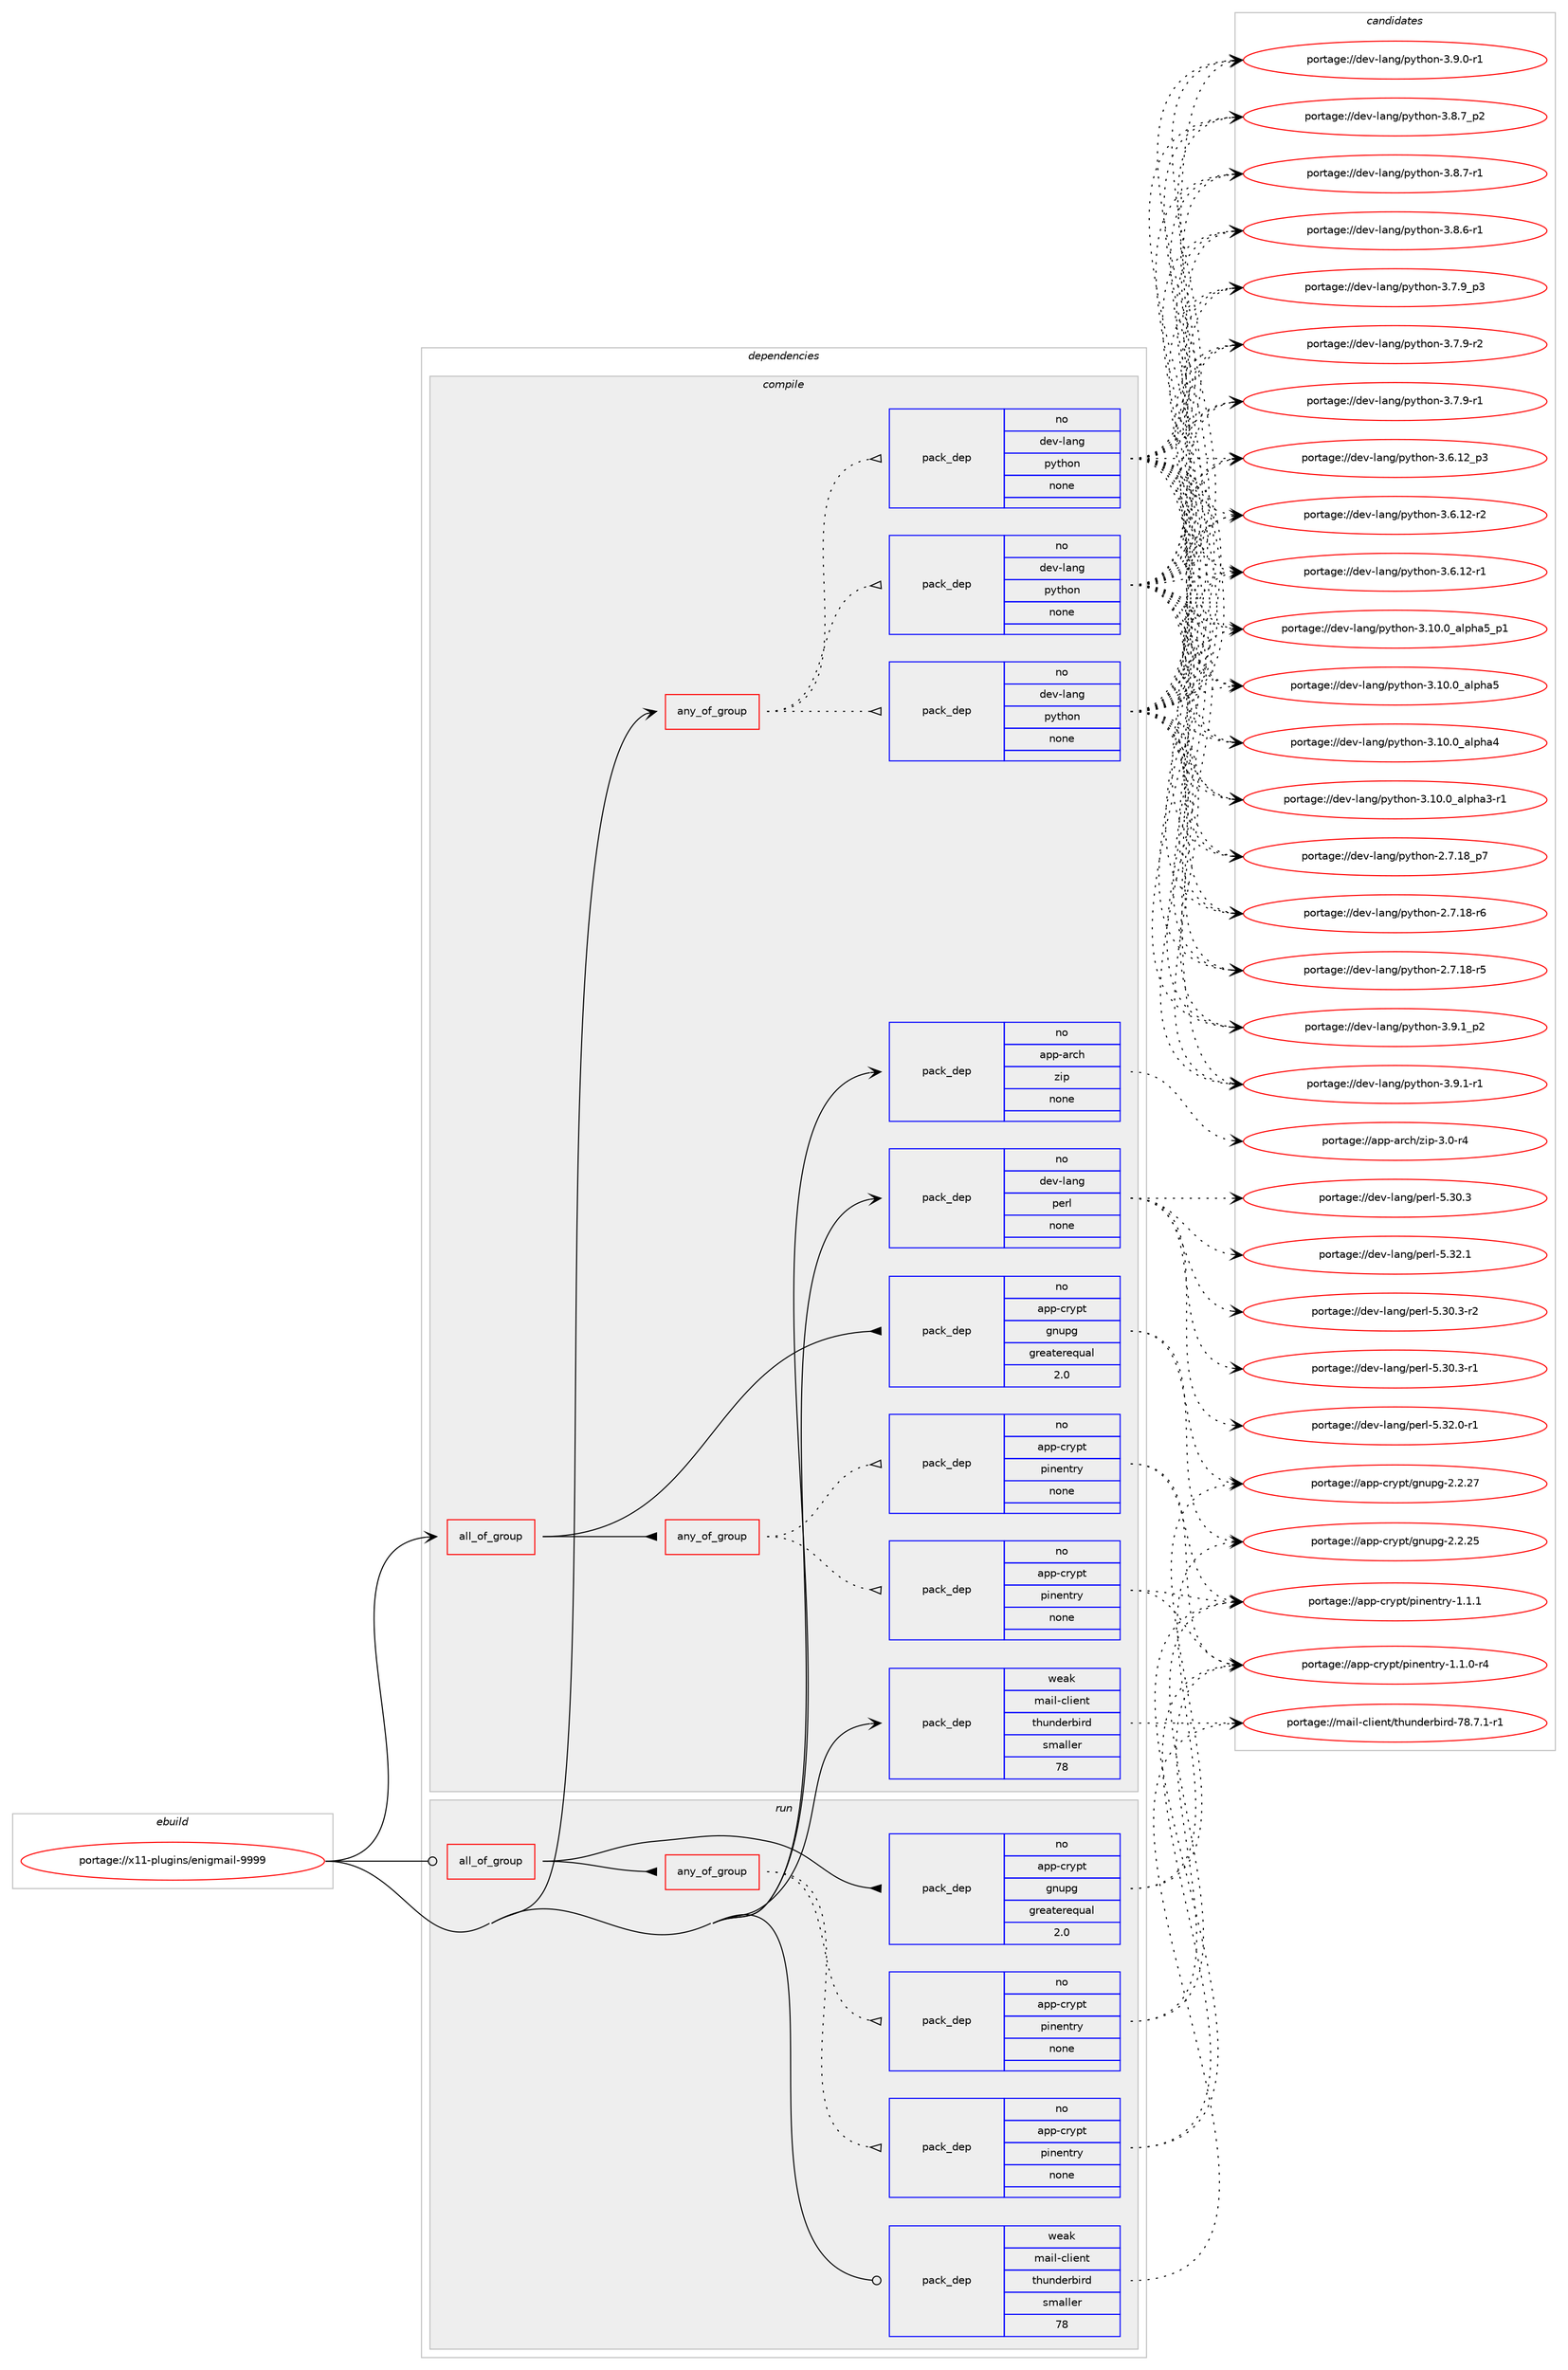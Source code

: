 digraph prolog {

# *************
# Graph options
# *************

newrank=true;
concentrate=true;
compound=true;
graph [rankdir=LR,fontname=Helvetica,fontsize=10,ranksep=1.5];#, ranksep=2.5, nodesep=0.2];
edge  [arrowhead=vee];
node  [fontname=Helvetica,fontsize=10];

# **********
# The ebuild
# **********

subgraph cluster_leftcol {
color=gray;
rank=same;
label=<<i>ebuild</i>>;
id [label="portage://x11-plugins/enigmail-9999", color=red, width=4, href="../x11-plugins/enigmail-9999.svg"];
}

# ****************
# The dependencies
# ****************

subgraph cluster_midcol {
color=gray;
label=<<i>dependencies</i>>;
subgraph cluster_compile {
fillcolor="#eeeeee";
style=filled;
label=<<i>compile</i>>;
subgraph all3 {
dependency1121 [label=<<TABLE BORDER="0" CELLBORDER="1" CELLSPACING="0" CELLPADDING="4"><TR><TD CELLPADDING="10">all_of_group</TD></TR></TABLE>>, shape=none, color=red];subgraph pack982 {
dependency1122 [label=<<TABLE BORDER="0" CELLBORDER="1" CELLSPACING="0" CELLPADDING="4" WIDTH="220"><TR><TD ROWSPAN="6" CELLPADDING="30">pack_dep</TD></TR><TR><TD WIDTH="110">no</TD></TR><TR><TD>app-crypt</TD></TR><TR><TD>gnupg</TD></TR><TR><TD>greaterequal</TD></TR><TR><TD>2.0</TD></TR></TABLE>>, shape=none, color=blue];
}
dependency1121:e -> dependency1122:w [weight=20,style="solid",arrowhead="inv"];
subgraph any12 {
dependency1123 [label=<<TABLE BORDER="0" CELLBORDER="1" CELLSPACING="0" CELLPADDING="4"><TR><TD CELLPADDING="10">any_of_group</TD></TR></TABLE>>, shape=none, color=red];subgraph pack983 {
dependency1124 [label=<<TABLE BORDER="0" CELLBORDER="1" CELLSPACING="0" CELLPADDING="4" WIDTH="220"><TR><TD ROWSPAN="6" CELLPADDING="30">pack_dep</TD></TR><TR><TD WIDTH="110">no</TD></TR><TR><TD>app-crypt</TD></TR><TR><TD>pinentry</TD></TR><TR><TD>none</TD></TR><TR><TD></TD></TR></TABLE>>, shape=none, color=blue];
}
dependency1123:e -> dependency1124:w [weight=20,style="dotted",arrowhead="oinv"];
subgraph pack984 {
dependency1125 [label=<<TABLE BORDER="0" CELLBORDER="1" CELLSPACING="0" CELLPADDING="4" WIDTH="220"><TR><TD ROWSPAN="6" CELLPADDING="30">pack_dep</TD></TR><TR><TD WIDTH="110">no</TD></TR><TR><TD>app-crypt</TD></TR><TR><TD>pinentry</TD></TR><TR><TD>none</TD></TR><TR><TD></TD></TR></TABLE>>, shape=none, color=blue];
}
dependency1123:e -> dependency1125:w [weight=20,style="dotted",arrowhead="oinv"];
}
dependency1121:e -> dependency1123:w [weight=20,style="solid",arrowhead="inv"];
}
id:e -> dependency1121:w [weight=20,style="solid",arrowhead="vee"];
subgraph any13 {
dependency1126 [label=<<TABLE BORDER="0" CELLBORDER="1" CELLSPACING="0" CELLPADDING="4"><TR><TD CELLPADDING="10">any_of_group</TD></TR></TABLE>>, shape=none, color=red];subgraph pack985 {
dependency1127 [label=<<TABLE BORDER="0" CELLBORDER="1" CELLSPACING="0" CELLPADDING="4" WIDTH="220"><TR><TD ROWSPAN="6" CELLPADDING="30">pack_dep</TD></TR><TR><TD WIDTH="110">no</TD></TR><TR><TD>dev-lang</TD></TR><TR><TD>python</TD></TR><TR><TD>none</TD></TR><TR><TD></TD></TR></TABLE>>, shape=none, color=blue];
}
dependency1126:e -> dependency1127:w [weight=20,style="dotted",arrowhead="oinv"];
subgraph pack986 {
dependency1128 [label=<<TABLE BORDER="0" CELLBORDER="1" CELLSPACING="0" CELLPADDING="4" WIDTH="220"><TR><TD ROWSPAN="6" CELLPADDING="30">pack_dep</TD></TR><TR><TD WIDTH="110">no</TD></TR><TR><TD>dev-lang</TD></TR><TR><TD>python</TD></TR><TR><TD>none</TD></TR><TR><TD></TD></TR></TABLE>>, shape=none, color=blue];
}
dependency1126:e -> dependency1128:w [weight=20,style="dotted",arrowhead="oinv"];
subgraph pack987 {
dependency1129 [label=<<TABLE BORDER="0" CELLBORDER="1" CELLSPACING="0" CELLPADDING="4" WIDTH="220"><TR><TD ROWSPAN="6" CELLPADDING="30">pack_dep</TD></TR><TR><TD WIDTH="110">no</TD></TR><TR><TD>dev-lang</TD></TR><TR><TD>python</TD></TR><TR><TD>none</TD></TR><TR><TD></TD></TR></TABLE>>, shape=none, color=blue];
}
dependency1126:e -> dependency1129:w [weight=20,style="dotted",arrowhead="oinv"];
}
id:e -> dependency1126:w [weight=20,style="solid",arrowhead="vee"];
subgraph pack988 {
dependency1130 [label=<<TABLE BORDER="0" CELLBORDER="1" CELLSPACING="0" CELLPADDING="4" WIDTH="220"><TR><TD ROWSPAN="6" CELLPADDING="30">pack_dep</TD></TR><TR><TD WIDTH="110">no</TD></TR><TR><TD>app-arch</TD></TR><TR><TD>zip</TD></TR><TR><TD>none</TD></TR><TR><TD></TD></TR></TABLE>>, shape=none, color=blue];
}
id:e -> dependency1130:w [weight=20,style="solid",arrowhead="vee"];
subgraph pack989 {
dependency1131 [label=<<TABLE BORDER="0" CELLBORDER="1" CELLSPACING="0" CELLPADDING="4" WIDTH="220"><TR><TD ROWSPAN="6" CELLPADDING="30">pack_dep</TD></TR><TR><TD WIDTH="110">no</TD></TR><TR><TD>dev-lang</TD></TR><TR><TD>perl</TD></TR><TR><TD>none</TD></TR><TR><TD></TD></TR></TABLE>>, shape=none, color=blue];
}
id:e -> dependency1131:w [weight=20,style="solid",arrowhead="vee"];
subgraph pack990 {
dependency1132 [label=<<TABLE BORDER="0" CELLBORDER="1" CELLSPACING="0" CELLPADDING="4" WIDTH="220"><TR><TD ROWSPAN="6" CELLPADDING="30">pack_dep</TD></TR><TR><TD WIDTH="110">weak</TD></TR><TR><TD>mail-client</TD></TR><TR><TD>thunderbird</TD></TR><TR><TD>smaller</TD></TR><TR><TD>78</TD></TR></TABLE>>, shape=none, color=blue];
}
id:e -> dependency1132:w [weight=20,style="solid",arrowhead="vee"];
}
subgraph cluster_compileandrun {
fillcolor="#eeeeee";
style=filled;
label=<<i>compile and run</i>>;
}
subgraph cluster_run {
fillcolor="#eeeeee";
style=filled;
label=<<i>run</i>>;
subgraph all4 {
dependency1133 [label=<<TABLE BORDER="0" CELLBORDER="1" CELLSPACING="0" CELLPADDING="4"><TR><TD CELLPADDING="10">all_of_group</TD></TR></TABLE>>, shape=none, color=red];subgraph pack991 {
dependency1134 [label=<<TABLE BORDER="0" CELLBORDER="1" CELLSPACING="0" CELLPADDING="4" WIDTH="220"><TR><TD ROWSPAN="6" CELLPADDING="30">pack_dep</TD></TR><TR><TD WIDTH="110">no</TD></TR><TR><TD>app-crypt</TD></TR><TR><TD>gnupg</TD></TR><TR><TD>greaterequal</TD></TR><TR><TD>2.0</TD></TR></TABLE>>, shape=none, color=blue];
}
dependency1133:e -> dependency1134:w [weight=20,style="solid",arrowhead="inv"];
subgraph any14 {
dependency1135 [label=<<TABLE BORDER="0" CELLBORDER="1" CELLSPACING="0" CELLPADDING="4"><TR><TD CELLPADDING="10">any_of_group</TD></TR></TABLE>>, shape=none, color=red];subgraph pack992 {
dependency1136 [label=<<TABLE BORDER="0" CELLBORDER="1" CELLSPACING="0" CELLPADDING="4" WIDTH="220"><TR><TD ROWSPAN="6" CELLPADDING="30">pack_dep</TD></TR><TR><TD WIDTH="110">no</TD></TR><TR><TD>app-crypt</TD></TR><TR><TD>pinentry</TD></TR><TR><TD>none</TD></TR><TR><TD></TD></TR></TABLE>>, shape=none, color=blue];
}
dependency1135:e -> dependency1136:w [weight=20,style="dotted",arrowhead="oinv"];
subgraph pack993 {
dependency1137 [label=<<TABLE BORDER="0" CELLBORDER="1" CELLSPACING="0" CELLPADDING="4" WIDTH="220"><TR><TD ROWSPAN="6" CELLPADDING="30">pack_dep</TD></TR><TR><TD WIDTH="110">no</TD></TR><TR><TD>app-crypt</TD></TR><TR><TD>pinentry</TD></TR><TR><TD>none</TD></TR><TR><TD></TD></TR></TABLE>>, shape=none, color=blue];
}
dependency1135:e -> dependency1137:w [weight=20,style="dotted",arrowhead="oinv"];
}
dependency1133:e -> dependency1135:w [weight=20,style="solid",arrowhead="inv"];
}
id:e -> dependency1133:w [weight=20,style="solid",arrowhead="odot"];
subgraph pack994 {
dependency1138 [label=<<TABLE BORDER="0" CELLBORDER="1" CELLSPACING="0" CELLPADDING="4" WIDTH="220"><TR><TD ROWSPAN="6" CELLPADDING="30">pack_dep</TD></TR><TR><TD WIDTH="110">weak</TD></TR><TR><TD>mail-client</TD></TR><TR><TD>thunderbird</TD></TR><TR><TD>smaller</TD></TR><TR><TD>78</TD></TR></TABLE>>, shape=none, color=blue];
}
id:e -> dependency1138:w [weight=20,style="solid",arrowhead="odot"];
}
}

# **************
# The candidates
# **************

subgraph cluster_choices {
rank=same;
color=gray;
label=<<i>candidates</i>>;

subgraph choice982 {
color=black;
nodesep=1;
choice9711211245991141211121164710311011711210345504650465055 [label="portage://app-crypt/gnupg-2.2.27", color=red, width=4,href="../app-crypt/gnupg-2.2.27.svg"];
choice9711211245991141211121164710311011711210345504650465053 [label="portage://app-crypt/gnupg-2.2.25", color=red, width=4,href="../app-crypt/gnupg-2.2.25.svg"];
dependency1122:e -> choice9711211245991141211121164710311011711210345504650465055:w [style=dotted,weight="100"];
dependency1122:e -> choice9711211245991141211121164710311011711210345504650465053:w [style=dotted,weight="100"];
}
subgraph choice983 {
color=black;
nodesep=1;
choice97112112459911412111211647112105110101110116114121454946494649 [label="portage://app-crypt/pinentry-1.1.1", color=red, width=4,href="../app-crypt/pinentry-1.1.1.svg"];
choice971121124599114121112116471121051101011101161141214549464946484511452 [label="portage://app-crypt/pinentry-1.1.0-r4", color=red, width=4,href="../app-crypt/pinentry-1.1.0-r4.svg"];
dependency1124:e -> choice97112112459911412111211647112105110101110116114121454946494649:w [style=dotted,weight="100"];
dependency1124:e -> choice971121124599114121112116471121051101011101161141214549464946484511452:w [style=dotted,weight="100"];
}
subgraph choice984 {
color=black;
nodesep=1;
choice97112112459911412111211647112105110101110116114121454946494649 [label="portage://app-crypt/pinentry-1.1.1", color=red, width=4,href="../app-crypt/pinentry-1.1.1.svg"];
choice971121124599114121112116471121051101011101161141214549464946484511452 [label="portage://app-crypt/pinentry-1.1.0-r4", color=red, width=4,href="../app-crypt/pinentry-1.1.0-r4.svg"];
dependency1125:e -> choice97112112459911412111211647112105110101110116114121454946494649:w [style=dotted,weight="100"];
dependency1125:e -> choice971121124599114121112116471121051101011101161141214549464946484511452:w [style=dotted,weight="100"];
}
subgraph choice985 {
color=black;
nodesep=1;
choice1001011184510897110103471121211161041111104551465746499511250 [label="portage://dev-lang/python-3.9.1_p2", color=red, width=4,href="../dev-lang/python-3.9.1_p2.svg"];
choice1001011184510897110103471121211161041111104551465746494511449 [label="portage://dev-lang/python-3.9.1-r1", color=red, width=4,href="../dev-lang/python-3.9.1-r1.svg"];
choice1001011184510897110103471121211161041111104551465746484511449 [label="portage://dev-lang/python-3.9.0-r1", color=red, width=4,href="../dev-lang/python-3.9.0-r1.svg"];
choice1001011184510897110103471121211161041111104551465646559511250 [label="portage://dev-lang/python-3.8.7_p2", color=red, width=4,href="../dev-lang/python-3.8.7_p2.svg"];
choice1001011184510897110103471121211161041111104551465646554511449 [label="portage://dev-lang/python-3.8.7-r1", color=red, width=4,href="../dev-lang/python-3.8.7-r1.svg"];
choice1001011184510897110103471121211161041111104551465646544511449 [label="portage://dev-lang/python-3.8.6-r1", color=red, width=4,href="../dev-lang/python-3.8.6-r1.svg"];
choice1001011184510897110103471121211161041111104551465546579511251 [label="portage://dev-lang/python-3.7.9_p3", color=red, width=4,href="../dev-lang/python-3.7.9_p3.svg"];
choice1001011184510897110103471121211161041111104551465546574511450 [label="portage://dev-lang/python-3.7.9-r2", color=red, width=4,href="../dev-lang/python-3.7.9-r2.svg"];
choice1001011184510897110103471121211161041111104551465546574511449 [label="portage://dev-lang/python-3.7.9-r1", color=red, width=4,href="../dev-lang/python-3.7.9-r1.svg"];
choice100101118451089711010347112121116104111110455146544649509511251 [label="portage://dev-lang/python-3.6.12_p3", color=red, width=4,href="../dev-lang/python-3.6.12_p3.svg"];
choice100101118451089711010347112121116104111110455146544649504511450 [label="portage://dev-lang/python-3.6.12-r2", color=red, width=4,href="../dev-lang/python-3.6.12-r2.svg"];
choice100101118451089711010347112121116104111110455146544649504511449 [label="portage://dev-lang/python-3.6.12-r1", color=red, width=4,href="../dev-lang/python-3.6.12-r1.svg"];
choice10010111845108971101034711212111610411111045514649484648959710811210497539511249 [label="portage://dev-lang/python-3.10.0_alpha5_p1", color=red, width=4,href="../dev-lang/python-3.10.0_alpha5_p1.svg"];
choice1001011184510897110103471121211161041111104551464948464895971081121049753 [label="portage://dev-lang/python-3.10.0_alpha5", color=red, width=4,href="../dev-lang/python-3.10.0_alpha5.svg"];
choice1001011184510897110103471121211161041111104551464948464895971081121049752 [label="portage://dev-lang/python-3.10.0_alpha4", color=red, width=4,href="../dev-lang/python-3.10.0_alpha4.svg"];
choice10010111845108971101034711212111610411111045514649484648959710811210497514511449 [label="portage://dev-lang/python-3.10.0_alpha3-r1", color=red, width=4,href="../dev-lang/python-3.10.0_alpha3-r1.svg"];
choice100101118451089711010347112121116104111110455046554649569511255 [label="portage://dev-lang/python-2.7.18_p7", color=red, width=4,href="../dev-lang/python-2.7.18_p7.svg"];
choice100101118451089711010347112121116104111110455046554649564511454 [label="portage://dev-lang/python-2.7.18-r6", color=red, width=4,href="../dev-lang/python-2.7.18-r6.svg"];
choice100101118451089711010347112121116104111110455046554649564511453 [label="portage://dev-lang/python-2.7.18-r5", color=red, width=4,href="../dev-lang/python-2.7.18-r5.svg"];
dependency1127:e -> choice1001011184510897110103471121211161041111104551465746499511250:w [style=dotted,weight="100"];
dependency1127:e -> choice1001011184510897110103471121211161041111104551465746494511449:w [style=dotted,weight="100"];
dependency1127:e -> choice1001011184510897110103471121211161041111104551465746484511449:w [style=dotted,weight="100"];
dependency1127:e -> choice1001011184510897110103471121211161041111104551465646559511250:w [style=dotted,weight="100"];
dependency1127:e -> choice1001011184510897110103471121211161041111104551465646554511449:w [style=dotted,weight="100"];
dependency1127:e -> choice1001011184510897110103471121211161041111104551465646544511449:w [style=dotted,weight="100"];
dependency1127:e -> choice1001011184510897110103471121211161041111104551465546579511251:w [style=dotted,weight="100"];
dependency1127:e -> choice1001011184510897110103471121211161041111104551465546574511450:w [style=dotted,weight="100"];
dependency1127:e -> choice1001011184510897110103471121211161041111104551465546574511449:w [style=dotted,weight="100"];
dependency1127:e -> choice100101118451089711010347112121116104111110455146544649509511251:w [style=dotted,weight="100"];
dependency1127:e -> choice100101118451089711010347112121116104111110455146544649504511450:w [style=dotted,weight="100"];
dependency1127:e -> choice100101118451089711010347112121116104111110455146544649504511449:w [style=dotted,weight="100"];
dependency1127:e -> choice10010111845108971101034711212111610411111045514649484648959710811210497539511249:w [style=dotted,weight="100"];
dependency1127:e -> choice1001011184510897110103471121211161041111104551464948464895971081121049753:w [style=dotted,weight="100"];
dependency1127:e -> choice1001011184510897110103471121211161041111104551464948464895971081121049752:w [style=dotted,weight="100"];
dependency1127:e -> choice10010111845108971101034711212111610411111045514649484648959710811210497514511449:w [style=dotted,weight="100"];
dependency1127:e -> choice100101118451089711010347112121116104111110455046554649569511255:w [style=dotted,weight="100"];
dependency1127:e -> choice100101118451089711010347112121116104111110455046554649564511454:w [style=dotted,weight="100"];
dependency1127:e -> choice100101118451089711010347112121116104111110455046554649564511453:w [style=dotted,weight="100"];
}
subgraph choice986 {
color=black;
nodesep=1;
choice1001011184510897110103471121211161041111104551465746499511250 [label="portage://dev-lang/python-3.9.1_p2", color=red, width=4,href="../dev-lang/python-3.9.1_p2.svg"];
choice1001011184510897110103471121211161041111104551465746494511449 [label="portage://dev-lang/python-3.9.1-r1", color=red, width=4,href="../dev-lang/python-3.9.1-r1.svg"];
choice1001011184510897110103471121211161041111104551465746484511449 [label="portage://dev-lang/python-3.9.0-r1", color=red, width=4,href="../dev-lang/python-3.9.0-r1.svg"];
choice1001011184510897110103471121211161041111104551465646559511250 [label="portage://dev-lang/python-3.8.7_p2", color=red, width=4,href="../dev-lang/python-3.8.7_p2.svg"];
choice1001011184510897110103471121211161041111104551465646554511449 [label="portage://dev-lang/python-3.8.7-r1", color=red, width=4,href="../dev-lang/python-3.8.7-r1.svg"];
choice1001011184510897110103471121211161041111104551465646544511449 [label="portage://dev-lang/python-3.8.6-r1", color=red, width=4,href="../dev-lang/python-3.8.6-r1.svg"];
choice1001011184510897110103471121211161041111104551465546579511251 [label="portage://dev-lang/python-3.7.9_p3", color=red, width=4,href="../dev-lang/python-3.7.9_p3.svg"];
choice1001011184510897110103471121211161041111104551465546574511450 [label="portage://dev-lang/python-3.7.9-r2", color=red, width=4,href="../dev-lang/python-3.7.9-r2.svg"];
choice1001011184510897110103471121211161041111104551465546574511449 [label="portage://dev-lang/python-3.7.9-r1", color=red, width=4,href="../dev-lang/python-3.7.9-r1.svg"];
choice100101118451089711010347112121116104111110455146544649509511251 [label="portage://dev-lang/python-3.6.12_p3", color=red, width=4,href="../dev-lang/python-3.6.12_p3.svg"];
choice100101118451089711010347112121116104111110455146544649504511450 [label="portage://dev-lang/python-3.6.12-r2", color=red, width=4,href="../dev-lang/python-3.6.12-r2.svg"];
choice100101118451089711010347112121116104111110455146544649504511449 [label="portage://dev-lang/python-3.6.12-r1", color=red, width=4,href="../dev-lang/python-3.6.12-r1.svg"];
choice10010111845108971101034711212111610411111045514649484648959710811210497539511249 [label="portage://dev-lang/python-3.10.0_alpha5_p1", color=red, width=4,href="../dev-lang/python-3.10.0_alpha5_p1.svg"];
choice1001011184510897110103471121211161041111104551464948464895971081121049753 [label="portage://dev-lang/python-3.10.0_alpha5", color=red, width=4,href="../dev-lang/python-3.10.0_alpha5.svg"];
choice1001011184510897110103471121211161041111104551464948464895971081121049752 [label="portage://dev-lang/python-3.10.0_alpha4", color=red, width=4,href="../dev-lang/python-3.10.0_alpha4.svg"];
choice10010111845108971101034711212111610411111045514649484648959710811210497514511449 [label="portage://dev-lang/python-3.10.0_alpha3-r1", color=red, width=4,href="../dev-lang/python-3.10.0_alpha3-r1.svg"];
choice100101118451089711010347112121116104111110455046554649569511255 [label="portage://dev-lang/python-2.7.18_p7", color=red, width=4,href="../dev-lang/python-2.7.18_p7.svg"];
choice100101118451089711010347112121116104111110455046554649564511454 [label="portage://dev-lang/python-2.7.18-r6", color=red, width=4,href="../dev-lang/python-2.7.18-r6.svg"];
choice100101118451089711010347112121116104111110455046554649564511453 [label="portage://dev-lang/python-2.7.18-r5", color=red, width=4,href="../dev-lang/python-2.7.18-r5.svg"];
dependency1128:e -> choice1001011184510897110103471121211161041111104551465746499511250:w [style=dotted,weight="100"];
dependency1128:e -> choice1001011184510897110103471121211161041111104551465746494511449:w [style=dotted,weight="100"];
dependency1128:e -> choice1001011184510897110103471121211161041111104551465746484511449:w [style=dotted,weight="100"];
dependency1128:e -> choice1001011184510897110103471121211161041111104551465646559511250:w [style=dotted,weight="100"];
dependency1128:e -> choice1001011184510897110103471121211161041111104551465646554511449:w [style=dotted,weight="100"];
dependency1128:e -> choice1001011184510897110103471121211161041111104551465646544511449:w [style=dotted,weight="100"];
dependency1128:e -> choice1001011184510897110103471121211161041111104551465546579511251:w [style=dotted,weight="100"];
dependency1128:e -> choice1001011184510897110103471121211161041111104551465546574511450:w [style=dotted,weight="100"];
dependency1128:e -> choice1001011184510897110103471121211161041111104551465546574511449:w [style=dotted,weight="100"];
dependency1128:e -> choice100101118451089711010347112121116104111110455146544649509511251:w [style=dotted,weight="100"];
dependency1128:e -> choice100101118451089711010347112121116104111110455146544649504511450:w [style=dotted,weight="100"];
dependency1128:e -> choice100101118451089711010347112121116104111110455146544649504511449:w [style=dotted,weight="100"];
dependency1128:e -> choice10010111845108971101034711212111610411111045514649484648959710811210497539511249:w [style=dotted,weight="100"];
dependency1128:e -> choice1001011184510897110103471121211161041111104551464948464895971081121049753:w [style=dotted,weight="100"];
dependency1128:e -> choice1001011184510897110103471121211161041111104551464948464895971081121049752:w [style=dotted,weight="100"];
dependency1128:e -> choice10010111845108971101034711212111610411111045514649484648959710811210497514511449:w [style=dotted,weight="100"];
dependency1128:e -> choice100101118451089711010347112121116104111110455046554649569511255:w [style=dotted,weight="100"];
dependency1128:e -> choice100101118451089711010347112121116104111110455046554649564511454:w [style=dotted,weight="100"];
dependency1128:e -> choice100101118451089711010347112121116104111110455046554649564511453:w [style=dotted,weight="100"];
}
subgraph choice987 {
color=black;
nodesep=1;
choice1001011184510897110103471121211161041111104551465746499511250 [label="portage://dev-lang/python-3.9.1_p2", color=red, width=4,href="../dev-lang/python-3.9.1_p2.svg"];
choice1001011184510897110103471121211161041111104551465746494511449 [label="portage://dev-lang/python-3.9.1-r1", color=red, width=4,href="../dev-lang/python-3.9.1-r1.svg"];
choice1001011184510897110103471121211161041111104551465746484511449 [label="portage://dev-lang/python-3.9.0-r1", color=red, width=4,href="../dev-lang/python-3.9.0-r1.svg"];
choice1001011184510897110103471121211161041111104551465646559511250 [label="portage://dev-lang/python-3.8.7_p2", color=red, width=4,href="../dev-lang/python-3.8.7_p2.svg"];
choice1001011184510897110103471121211161041111104551465646554511449 [label="portage://dev-lang/python-3.8.7-r1", color=red, width=4,href="../dev-lang/python-3.8.7-r1.svg"];
choice1001011184510897110103471121211161041111104551465646544511449 [label="portage://dev-lang/python-3.8.6-r1", color=red, width=4,href="../dev-lang/python-3.8.6-r1.svg"];
choice1001011184510897110103471121211161041111104551465546579511251 [label="portage://dev-lang/python-3.7.9_p3", color=red, width=4,href="../dev-lang/python-3.7.9_p3.svg"];
choice1001011184510897110103471121211161041111104551465546574511450 [label="portage://dev-lang/python-3.7.9-r2", color=red, width=4,href="../dev-lang/python-3.7.9-r2.svg"];
choice1001011184510897110103471121211161041111104551465546574511449 [label="portage://dev-lang/python-3.7.9-r1", color=red, width=4,href="../dev-lang/python-3.7.9-r1.svg"];
choice100101118451089711010347112121116104111110455146544649509511251 [label="portage://dev-lang/python-3.6.12_p3", color=red, width=4,href="../dev-lang/python-3.6.12_p3.svg"];
choice100101118451089711010347112121116104111110455146544649504511450 [label="portage://dev-lang/python-3.6.12-r2", color=red, width=4,href="../dev-lang/python-3.6.12-r2.svg"];
choice100101118451089711010347112121116104111110455146544649504511449 [label="portage://dev-lang/python-3.6.12-r1", color=red, width=4,href="../dev-lang/python-3.6.12-r1.svg"];
choice10010111845108971101034711212111610411111045514649484648959710811210497539511249 [label="portage://dev-lang/python-3.10.0_alpha5_p1", color=red, width=4,href="../dev-lang/python-3.10.0_alpha5_p1.svg"];
choice1001011184510897110103471121211161041111104551464948464895971081121049753 [label="portage://dev-lang/python-3.10.0_alpha5", color=red, width=4,href="../dev-lang/python-3.10.0_alpha5.svg"];
choice1001011184510897110103471121211161041111104551464948464895971081121049752 [label="portage://dev-lang/python-3.10.0_alpha4", color=red, width=4,href="../dev-lang/python-3.10.0_alpha4.svg"];
choice10010111845108971101034711212111610411111045514649484648959710811210497514511449 [label="portage://dev-lang/python-3.10.0_alpha3-r1", color=red, width=4,href="../dev-lang/python-3.10.0_alpha3-r1.svg"];
choice100101118451089711010347112121116104111110455046554649569511255 [label="portage://dev-lang/python-2.7.18_p7", color=red, width=4,href="../dev-lang/python-2.7.18_p7.svg"];
choice100101118451089711010347112121116104111110455046554649564511454 [label="portage://dev-lang/python-2.7.18-r6", color=red, width=4,href="../dev-lang/python-2.7.18-r6.svg"];
choice100101118451089711010347112121116104111110455046554649564511453 [label="portage://dev-lang/python-2.7.18-r5", color=red, width=4,href="../dev-lang/python-2.7.18-r5.svg"];
dependency1129:e -> choice1001011184510897110103471121211161041111104551465746499511250:w [style=dotted,weight="100"];
dependency1129:e -> choice1001011184510897110103471121211161041111104551465746494511449:w [style=dotted,weight="100"];
dependency1129:e -> choice1001011184510897110103471121211161041111104551465746484511449:w [style=dotted,weight="100"];
dependency1129:e -> choice1001011184510897110103471121211161041111104551465646559511250:w [style=dotted,weight="100"];
dependency1129:e -> choice1001011184510897110103471121211161041111104551465646554511449:w [style=dotted,weight="100"];
dependency1129:e -> choice1001011184510897110103471121211161041111104551465646544511449:w [style=dotted,weight="100"];
dependency1129:e -> choice1001011184510897110103471121211161041111104551465546579511251:w [style=dotted,weight="100"];
dependency1129:e -> choice1001011184510897110103471121211161041111104551465546574511450:w [style=dotted,weight="100"];
dependency1129:e -> choice1001011184510897110103471121211161041111104551465546574511449:w [style=dotted,weight="100"];
dependency1129:e -> choice100101118451089711010347112121116104111110455146544649509511251:w [style=dotted,weight="100"];
dependency1129:e -> choice100101118451089711010347112121116104111110455146544649504511450:w [style=dotted,weight="100"];
dependency1129:e -> choice100101118451089711010347112121116104111110455146544649504511449:w [style=dotted,weight="100"];
dependency1129:e -> choice10010111845108971101034711212111610411111045514649484648959710811210497539511249:w [style=dotted,weight="100"];
dependency1129:e -> choice1001011184510897110103471121211161041111104551464948464895971081121049753:w [style=dotted,weight="100"];
dependency1129:e -> choice1001011184510897110103471121211161041111104551464948464895971081121049752:w [style=dotted,weight="100"];
dependency1129:e -> choice10010111845108971101034711212111610411111045514649484648959710811210497514511449:w [style=dotted,weight="100"];
dependency1129:e -> choice100101118451089711010347112121116104111110455046554649569511255:w [style=dotted,weight="100"];
dependency1129:e -> choice100101118451089711010347112121116104111110455046554649564511454:w [style=dotted,weight="100"];
dependency1129:e -> choice100101118451089711010347112121116104111110455046554649564511453:w [style=dotted,weight="100"];
}
subgraph choice988 {
color=black;
nodesep=1;
choice9711211245971149910447122105112455146484511452 [label="portage://app-arch/zip-3.0-r4", color=red, width=4,href="../app-arch/zip-3.0-r4.svg"];
dependency1130:e -> choice9711211245971149910447122105112455146484511452:w [style=dotted,weight="100"];
}
subgraph choice989 {
color=black;
nodesep=1;
choice10010111845108971101034711210111410845534651504649 [label="portage://dev-lang/perl-5.32.1", color=red, width=4,href="../dev-lang/perl-5.32.1.svg"];
choice100101118451089711010347112101114108455346515046484511449 [label="portage://dev-lang/perl-5.32.0-r1", color=red, width=4,href="../dev-lang/perl-5.32.0-r1.svg"];
choice100101118451089711010347112101114108455346514846514511450 [label="portage://dev-lang/perl-5.30.3-r2", color=red, width=4,href="../dev-lang/perl-5.30.3-r2.svg"];
choice100101118451089711010347112101114108455346514846514511449 [label="portage://dev-lang/perl-5.30.3-r1", color=red, width=4,href="../dev-lang/perl-5.30.3-r1.svg"];
choice10010111845108971101034711210111410845534651484651 [label="portage://dev-lang/perl-5.30.3", color=red, width=4,href="../dev-lang/perl-5.30.3.svg"];
dependency1131:e -> choice10010111845108971101034711210111410845534651504649:w [style=dotted,weight="100"];
dependency1131:e -> choice100101118451089711010347112101114108455346515046484511449:w [style=dotted,weight="100"];
dependency1131:e -> choice100101118451089711010347112101114108455346514846514511450:w [style=dotted,weight="100"];
dependency1131:e -> choice100101118451089711010347112101114108455346514846514511449:w [style=dotted,weight="100"];
dependency1131:e -> choice10010111845108971101034711210111410845534651484651:w [style=dotted,weight="100"];
}
subgraph choice990 {
color=black;
nodesep=1;
choice1099710510845991081051011101164711610411711010010111498105114100455556465546494511449 [label="portage://mail-client/thunderbird-78.7.1-r1", color=red, width=4,href="../mail-client/thunderbird-78.7.1-r1.svg"];
dependency1132:e -> choice1099710510845991081051011101164711610411711010010111498105114100455556465546494511449:w [style=dotted,weight="100"];
}
subgraph choice991 {
color=black;
nodesep=1;
choice9711211245991141211121164710311011711210345504650465055 [label="portage://app-crypt/gnupg-2.2.27", color=red, width=4,href="../app-crypt/gnupg-2.2.27.svg"];
choice9711211245991141211121164710311011711210345504650465053 [label="portage://app-crypt/gnupg-2.2.25", color=red, width=4,href="../app-crypt/gnupg-2.2.25.svg"];
dependency1134:e -> choice9711211245991141211121164710311011711210345504650465055:w [style=dotted,weight="100"];
dependency1134:e -> choice9711211245991141211121164710311011711210345504650465053:w [style=dotted,weight="100"];
}
subgraph choice992 {
color=black;
nodesep=1;
choice97112112459911412111211647112105110101110116114121454946494649 [label="portage://app-crypt/pinentry-1.1.1", color=red, width=4,href="../app-crypt/pinentry-1.1.1.svg"];
choice971121124599114121112116471121051101011101161141214549464946484511452 [label="portage://app-crypt/pinentry-1.1.0-r4", color=red, width=4,href="../app-crypt/pinentry-1.1.0-r4.svg"];
dependency1136:e -> choice97112112459911412111211647112105110101110116114121454946494649:w [style=dotted,weight="100"];
dependency1136:e -> choice971121124599114121112116471121051101011101161141214549464946484511452:w [style=dotted,weight="100"];
}
subgraph choice993 {
color=black;
nodesep=1;
choice97112112459911412111211647112105110101110116114121454946494649 [label="portage://app-crypt/pinentry-1.1.1", color=red, width=4,href="../app-crypt/pinentry-1.1.1.svg"];
choice971121124599114121112116471121051101011101161141214549464946484511452 [label="portage://app-crypt/pinentry-1.1.0-r4", color=red, width=4,href="../app-crypt/pinentry-1.1.0-r4.svg"];
dependency1137:e -> choice97112112459911412111211647112105110101110116114121454946494649:w [style=dotted,weight="100"];
dependency1137:e -> choice971121124599114121112116471121051101011101161141214549464946484511452:w [style=dotted,weight="100"];
}
subgraph choice994 {
color=black;
nodesep=1;
choice1099710510845991081051011101164711610411711010010111498105114100455556465546494511449 [label="portage://mail-client/thunderbird-78.7.1-r1", color=red, width=4,href="../mail-client/thunderbird-78.7.1-r1.svg"];
dependency1138:e -> choice1099710510845991081051011101164711610411711010010111498105114100455556465546494511449:w [style=dotted,weight="100"];
}
}

}
